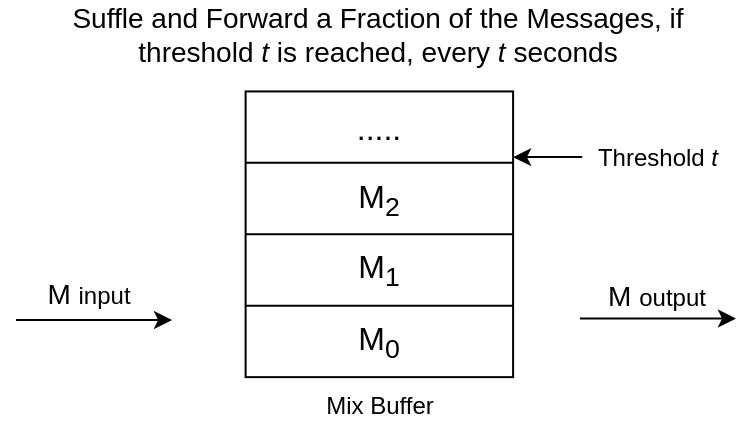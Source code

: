 <mxfile version="12.6.5" type="device"><diagram id="M7SmEhGK5qwWzMWXsmY1" name="Page-1"><mxGraphModel dx="946" dy="599" grid="1" gridSize="10" guides="1" tooltips="1" connect="1" arrows="1" fold="1" page="1" pageScale="1" pageWidth="827" pageHeight="1169" math="0" shadow="0"><root><mxCell id="0"/><mxCell id="1" parent="0"/><mxCell id="cKQLrooPPcJb-8h_lwcK-1" value="" style="group" vertex="1" connectable="0" parent="1"><mxGeometry x="40" y="160" width="360" height="200" as="geometry"/></mxCell><mxCell id="_3npgx7JeodJ4edVb8FM-1" value="" style="rounded=0;whiteSpace=wrap;html=1;" parent="cKQLrooPPcJb-8h_lwcK-1" vertex="1"><mxGeometry x="114.799" y="35.714" width="133.746" height="142.857" as="geometry"/></mxCell><mxCell id="_3npgx7JeodJ4edVb8FM-2" value="" style="endArrow=none;html=1;exitX=0;exitY=0.25;exitDx=0;exitDy=0;entryX=1;entryY=0.25;entryDx=0;entryDy=0;" parent="cKQLrooPPcJb-8h_lwcK-1" source="_3npgx7JeodJ4edVb8FM-1" target="_3npgx7JeodJ4edVb8FM-1" edge="1"><mxGeometry width="50" height="50" relative="1" as="geometry"><mxPoint x="114.799" y="228.571" as="sourcePoint"/><mxPoint x="170.526" y="192.857" as="targetPoint"/></mxGeometry></mxCell><mxCell id="_3npgx7JeodJ4edVb8FM-3" value="" style="endArrow=none;html=1;exitX=0;exitY=0.5;exitDx=0;exitDy=0;entryX=1;entryY=0.5;entryDx=0;entryDy=0;" parent="cKQLrooPPcJb-8h_lwcK-1" source="_3npgx7JeodJ4edVb8FM-1" target="_3npgx7JeodJ4edVb8FM-1" edge="1"><mxGeometry width="50" height="50" relative="1" as="geometry"><mxPoint x="114.799" y="228.571" as="sourcePoint"/><mxPoint x="170.526" y="192.857" as="targetPoint"/></mxGeometry></mxCell><mxCell id="_3npgx7JeodJ4edVb8FM-4" value="" style="endArrow=none;html=1;exitX=0;exitY=0.75;exitDx=0;exitDy=0;entryX=1;entryY=0.75;entryDx=0;entryDy=0;" parent="cKQLrooPPcJb-8h_lwcK-1" source="_3npgx7JeodJ4edVb8FM-1" target="_3npgx7JeodJ4edVb8FM-1" edge="1"><mxGeometry width="50" height="50" relative="1" as="geometry"><mxPoint x="114.799" y="228.571" as="sourcePoint"/><mxPoint x="170.526" y="192.857" as="targetPoint"/></mxGeometry></mxCell><mxCell id="_3npgx7JeodJ4edVb8FM-5" value="&lt;font style=&quot;font-size: 16px&quot;&gt;Μ&lt;sub&gt;0&lt;/sub&gt;&lt;/font&gt;" style="text;html=1;strokeColor=none;fillColor=none;align=center;verticalAlign=middle;whiteSpace=wrap;rounded=0;" parent="cKQLrooPPcJb-8h_lwcK-1" vertex="1"><mxGeometry x="159.381" y="153.571" width="44.582" height="14.286" as="geometry"/></mxCell><mxCell id="_3npgx7JeodJ4edVb8FM-6" value="&lt;font style=&quot;font-size: 16px&quot;&gt;Μ&lt;sub&gt;1&lt;br&gt;&lt;/sub&gt;&lt;/font&gt;" style="text;html=1;strokeColor=none;fillColor=none;align=center;verticalAlign=middle;whiteSpace=wrap;rounded=0;" parent="cKQLrooPPcJb-8h_lwcK-1" vertex="1"><mxGeometry x="159.381" y="117.857" width="44.582" height="14.286" as="geometry"/></mxCell><mxCell id="_3npgx7JeodJ4edVb8FM-7" value="&lt;font style=&quot;font-size: 16px&quot;&gt;Μ&lt;sub&gt;2&lt;/sub&gt;&lt;/font&gt;" style="text;html=1;strokeColor=none;fillColor=none;align=center;verticalAlign=middle;whiteSpace=wrap;rounded=0;" parent="cKQLrooPPcJb-8h_lwcK-1" vertex="1"><mxGeometry x="159.381" y="82.857" width="44.582" height="14.286" as="geometry"/></mxCell><mxCell id="_3npgx7JeodJ4edVb8FM-8" value="&lt;span style=&quot;font-size: 16px&quot;&gt;.....&lt;/span&gt;" style="text;html=1;strokeColor=none;fillColor=none;align=center;verticalAlign=middle;whiteSpace=wrap;rounded=0;" parent="cKQLrooPPcJb-8h_lwcK-1" vertex="1"><mxGeometry x="159.381" y="47.143" width="44.582" height="14.286" as="geometry"/></mxCell><mxCell id="_3npgx7JeodJ4edVb8FM-9" value="" style="endArrow=classic;html=1;" parent="cKQLrooPPcJb-8h_lwcK-1" edge="1"><mxGeometry width="50" height="50" relative="1" as="geometry"><mxPoint y="150" as="sourcePoint"/><mxPoint x="78.019" y="150" as="targetPoint"/></mxGeometry></mxCell><mxCell id="_3npgx7JeodJ4edVb8FM-10" value="" style="endArrow=classic;html=1;" parent="cKQLrooPPcJb-8h_lwcK-1" edge="1"><mxGeometry width="50" height="50" relative="1" as="geometry"><mxPoint x="281.981" y="149.286" as="sourcePoint"/><mxPoint x="360" y="149.286" as="targetPoint"/></mxGeometry></mxCell><mxCell id="_3npgx7JeodJ4edVb8FM-11" value="&lt;font&gt;&lt;font style=&quot;font-size: 14px&quot;&gt;Μ&amp;nbsp;&lt;/font&gt;&lt;font style=&quot;font-size: 12px&quot;&gt;input&lt;/font&gt;&lt;/font&gt;" style="text;html=1;strokeColor=none;fillColor=none;align=center;verticalAlign=middle;whiteSpace=wrap;rounded=0;" parent="cKQLrooPPcJb-8h_lwcK-1" vertex="1"><mxGeometry x="14.489" y="130" width="44.582" height="14.286" as="geometry"/></mxCell><mxCell id="_3npgx7JeodJ4edVb8FM-12" value="&lt;font&gt;&lt;font style=&quot;font-size: 14px&quot;&gt;Μ&amp;nbsp;&lt;/font&gt;&lt;font style=&quot;font-size: 12px&quot;&gt;output&lt;/font&gt;&lt;/font&gt;" style="text;html=1;strokeColor=none;fillColor=none;align=center;verticalAlign=middle;whiteSpace=wrap;rounded=0;" parent="cKQLrooPPcJb-8h_lwcK-1" vertex="1"><mxGeometry x="297.585" y="130.714" width="44.582" height="14.286" as="geometry"/></mxCell><mxCell id="_3npgx7JeodJ4edVb8FM-13" value="&lt;font style=&quot;font-size: 14px&quot;&gt;Suffle and Forward a Fraction of the Messages, if threshold &lt;i&gt;t &lt;/i&gt;is reached, every &lt;i&gt;t &lt;/i&gt;seconds&lt;/font&gt;" style="text;html=1;strokeColor=none;fillColor=none;align=center;verticalAlign=middle;whiteSpace=wrap;rounded=0;" parent="cKQLrooPPcJb-8h_lwcK-1" vertex="1"><mxGeometry x="14.489" width="334.365" height="14.286" as="geometry"/></mxCell><mxCell id="_3npgx7JeodJ4edVb8FM-14" value="&lt;font style=&quot;font-size: 12px&quot;&gt;Mix Buffer&lt;/font&gt;" style="text;html=1;strokeColor=none;fillColor=none;align=center;verticalAlign=middle;whiteSpace=wrap;rounded=0;" parent="cKQLrooPPcJb-8h_lwcK-1" vertex="1"><mxGeometry x="114.799" y="185.714" width="133.746" height="14.286" as="geometry"/></mxCell><mxCell id="_3npgx7JeodJ4edVb8FM-18" style="edgeStyle=orthogonalEdgeStyle;rounded=0;orthogonalLoop=1;jettySize=auto;html=1;" parent="cKQLrooPPcJb-8h_lwcK-1" source="_3npgx7JeodJ4edVb8FM-17" edge="1"><mxGeometry relative="1" as="geometry"><mxPoint x="248.545" y="68.571" as="targetPoint"/></mxGeometry></mxCell><mxCell id="_3npgx7JeodJ4edVb8FM-17" value="Threshold &lt;i&gt;t&lt;/i&gt;" style="text;html=1;strokeColor=none;fillColor=none;align=center;verticalAlign=middle;whiteSpace=wrap;rounded=0;" parent="cKQLrooPPcJb-8h_lwcK-1" vertex="1"><mxGeometry x="283.096" y="61.429" width="75.789" height="14.286" as="geometry"/></mxCell></root></mxGraphModel></diagram></mxfile>